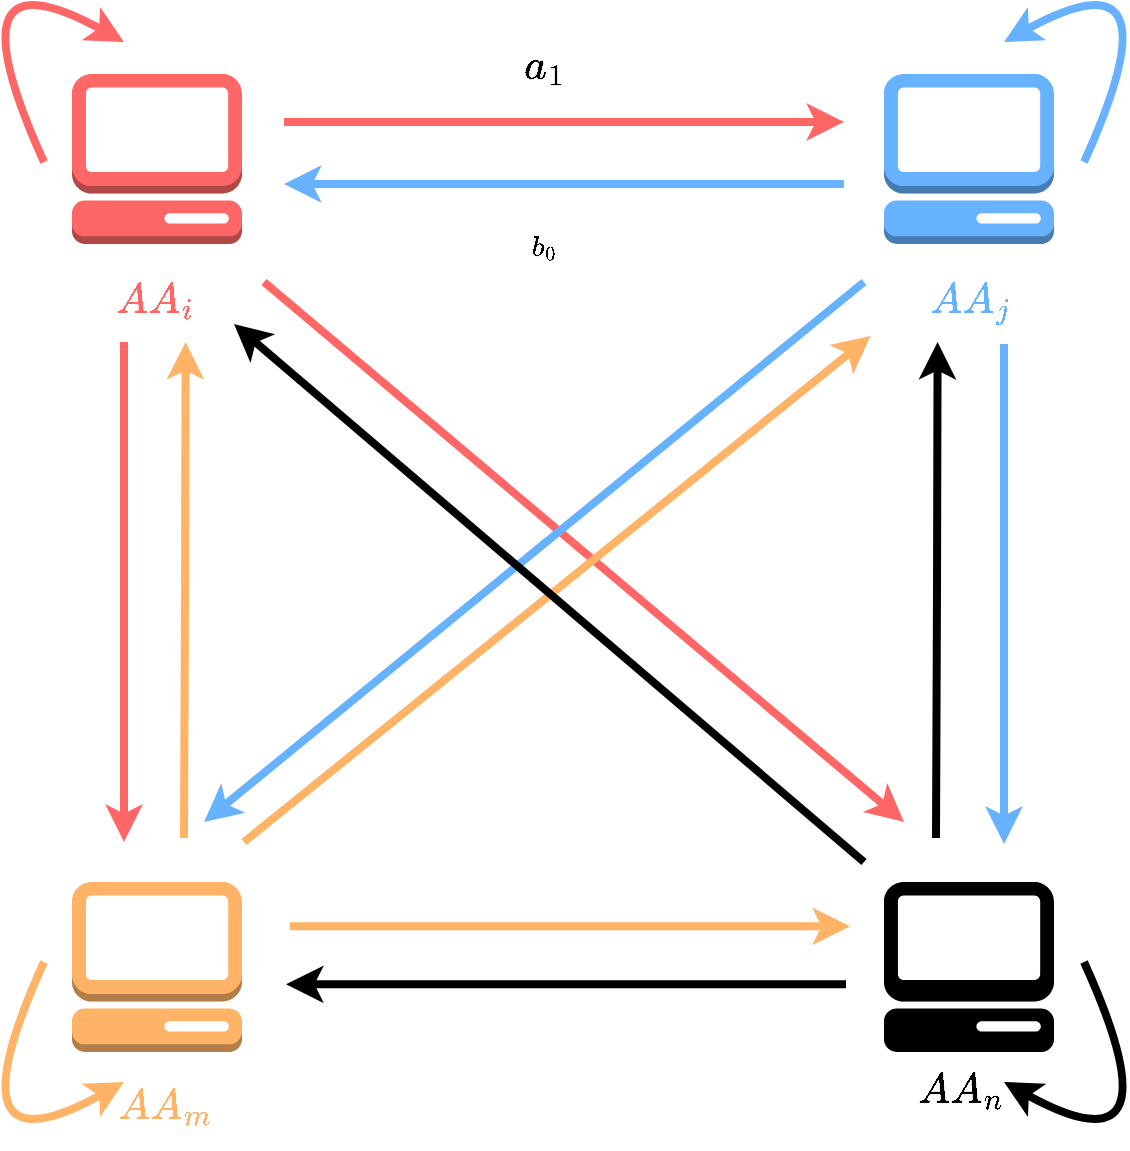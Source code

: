 <mxfile version="24.0.6" type="github">
  <diagram name="第 1 页" id="LsWW6O-D7fb_G-EvKzW0">
    <mxGraphModel dx="1434" dy="772" grid="1" gridSize="10" guides="1" tooltips="1" connect="1" arrows="1" fold="1" page="1" pageScale="1" pageWidth="827" pageHeight="1169" math="1" shadow="0">
      <root>
        <mxCell id="0" />
        <mxCell id="1" parent="0" />
        <mxCell id="9IdHVp8q6OA4bG9y2jCa-9" value="" style="outlineConnect=0;dashed=0;verticalLabelPosition=bottom;verticalAlign=top;align=center;html=1;shape=mxgraph.aws3.management_console;fillColor=#FF6666;spacing=2;strokeColor=#82b366;fontFamily=Helvetica;fontSize=18;strokeWidth=4;" parent="1" vertex="1">
          <mxGeometry x="154" y="436" width="85" height="85" as="geometry" />
        </mxCell>
        <mxCell id="9IdHVp8q6OA4bG9y2jCa-10" value="" style="outlineConnect=0;dashed=0;verticalLabelPosition=bottom;verticalAlign=top;align=center;html=1;shape=mxgraph.aws3.management_console;fillColor=#FFB366;spacing=2;strokeColor=#d79b00;fontFamily=Helvetica;fontSize=18;" parent="1" vertex="1">
          <mxGeometry x="154" y="840" width="85" height="85" as="geometry" />
        </mxCell>
        <mxCell id="9IdHVp8q6OA4bG9y2jCa-11" value="" style="outlineConnect=0;dashed=0;verticalLabelPosition=bottom;verticalAlign=top;align=center;html=1;shape=mxgraph.aws3.management_console;fillColor=#000000;spacing=2;strokeColor=#9673a6;fontFamily=Helvetica;fontSize=18;" parent="1" vertex="1">
          <mxGeometry x="560" y="840" width="85" height="85" as="geometry" />
        </mxCell>
        <mxCell id="9IdHVp8q6OA4bG9y2jCa-12" value="" style="outlineConnect=0;dashed=0;verticalLabelPosition=bottom;verticalAlign=top;align=center;html=1;shape=mxgraph.aws3.management_console;fillColor=#66B2FF;spacing=2;strokeColor=#6c8ebf;fontFamily=Helvetica;fontSize=18;strokeWidth=4;" parent="1" vertex="1">
          <mxGeometry x="560" y="436" width="85" height="85" as="geometry" />
        </mxCell>
        <mxCell id="9IdHVp8q6OA4bG9y2jCa-15" value="" style="endArrow=classic;html=1;rounded=0;strokeWidth=4;strokeColor=#FF6666;fontSize=18;" parent="1" edge="1">
          <mxGeometry width="50" height="50" relative="1" as="geometry">
            <mxPoint x="260" y="460" as="sourcePoint" />
            <mxPoint x="540" y="460" as="targetPoint" />
          </mxGeometry>
        </mxCell>
        <mxCell id="9IdHVp8q6OA4bG9y2jCa-17" value="" style="edgeStyle=orthogonalEdgeStyle;html=1;endArrow=classic;elbow=vertical;startArrow=none;endFill=1;strokeColor=#66B2FF;rounded=0;strokeWidth=4;fontSize=18;" parent="1" edge="1">
          <mxGeometry width="100" relative="1" as="geometry">
            <mxPoint x="540" y="491" as="sourcePoint" />
            <mxPoint x="260" y="491" as="targetPoint" />
          </mxGeometry>
        </mxCell>
        <mxCell id="9IdHVp8q6OA4bG9y2jCa-18" value="&lt;font style=&quot;font-size: 18px;&quot; color=&quot;#ff6666&quot;&gt;$$AA_i$$&lt;/font&gt;" style="text;html=1;align=center;verticalAlign=middle;resizable=0;points=[];autosize=1;strokeColor=none;fillColor=none;fontSize=18;strokeWidth=4;" parent="1" vertex="1">
          <mxGeometry x="145" y="530" width="100" height="40" as="geometry" />
        </mxCell>
        <mxCell id="9IdHVp8q6OA4bG9y2jCa-19" value="&lt;font style=&quot;font-size: 18px;&quot; color=&quot;#66b2ff&quot;&gt;$$AA_j$$&lt;/font&gt;" style="text;html=1;align=center;verticalAlign=middle;resizable=0;points=[];autosize=1;strokeColor=none;fillColor=none;fontSize=18;strokeWidth=4;" parent="1" vertex="1">
          <mxGeometry x="552.5" y="530" width="100" height="40" as="geometry" />
        </mxCell>
        <mxCell id="9IdHVp8q6OA4bG9y2jCa-21" value="&lt;font style=&quot;font-size: 18px;&quot;&gt;$$AA_n$$&lt;/font&gt;" style="text;html=1;align=center;verticalAlign=middle;resizable=0;points=[];autosize=1;strokeColor=none;fillColor=none;fontSize=18;fontColor=#000000;" parent="1" vertex="1">
          <mxGeometry x="542.5" y="925" width="110" height="40" as="geometry" />
        </mxCell>
        <mxCell id="9IdHVp8q6OA4bG9y2jCa-23" value="&lt;font style=&quot;font-size: 18px;&quot; color=&quot;#ffb366&quot;&gt;$$AA_m$$&lt;/font&gt;" style="text;html=1;align=center;verticalAlign=middle;resizable=0;points=[];autosize=1;strokeColor=none;fillColor=none;fontSize=18;" parent="1" vertex="1">
          <mxGeometry x="145" y="933" width="110" height="40" as="geometry" />
        </mxCell>
        <mxCell id="SiTae46YhSQeUBweOZPs-1" value="" style="endArrow=classic;html=1;rounded=0;strokeWidth=4;strokeColor=#FF6666;fontSize=18;" edge="1" parent="1">
          <mxGeometry width="50" height="50" relative="1" as="geometry">
            <mxPoint x="180" y="570" as="sourcePoint" />
            <mxPoint x="180" y="820" as="targetPoint" />
          </mxGeometry>
        </mxCell>
        <mxCell id="SiTae46YhSQeUBweOZPs-2" value="" style="endArrow=classic;html=1;rounded=0;strokeWidth=4;strokeColor=#FF6666;fontSize=18;" edge="1" parent="1">
          <mxGeometry width="50" height="50" relative="1" as="geometry">
            <mxPoint x="249.999" y="540" as="sourcePoint" />
            <mxPoint x="570" y="810" as="targetPoint" />
          </mxGeometry>
        </mxCell>
        <mxCell id="SiTae46YhSQeUBweOZPs-4" value="" style="edgeStyle=orthogonalEdgeStyle;html=1;endArrow=classic;elbow=vertical;startArrow=none;endFill=1;strokeColor=#66B2FF;rounded=0;strokeWidth=4;fontSize=18;exitX=0.675;exitY=1;exitDx=0;exitDy=0;exitPerimeter=0;" edge="1" parent="1">
          <mxGeometry width="100" relative="1" as="geometry">
            <mxPoint x="620" y="571" as="sourcePoint" />
            <mxPoint x="620" y="821" as="targetPoint" />
          </mxGeometry>
        </mxCell>
        <mxCell id="SiTae46YhSQeUBweOZPs-7" value="" style="endArrow=classic;html=1;rounded=0;strokeColor=#66B2FF;strokeWidth=4;align=center;verticalAlign=middle;fontFamily=Helvetica;fontSize=18;fontColor=default;labelBackgroundColor=default;elbow=vertical;startArrow=none;endFill=1;" edge="1" parent="1">
          <mxGeometry width="50" height="50" relative="1" as="geometry">
            <mxPoint x="550" y="540" as="sourcePoint" />
            <mxPoint x="220" y="810" as="targetPoint" />
          </mxGeometry>
        </mxCell>
        <mxCell id="SiTae46YhSQeUBweOZPs-8" value="" style="endArrow=classic;html=1;rounded=0;strokeWidth=4;strokeColor=#FFB366;fontSize=18;" edge="1" parent="1">
          <mxGeometry width="50" height="50" relative="1" as="geometry">
            <mxPoint x="263" y="862.16" as="sourcePoint" />
            <mxPoint x="543" y="862.16" as="targetPoint" />
          </mxGeometry>
        </mxCell>
        <mxCell id="SiTae46YhSQeUBweOZPs-9" value="" style="edgeStyle=orthogonalEdgeStyle;html=1;endArrow=classic;elbow=vertical;startArrow=none;endFill=1;strokeColor=#000000;rounded=0;strokeWidth=4;fontSize=18;" edge="1" parent="1">
          <mxGeometry width="100" relative="1" as="geometry">
            <mxPoint x="541" y="891.16" as="sourcePoint" />
            <mxPoint x="261" y="891.16" as="targetPoint" />
          </mxGeometry>
        </mxCell>
        <mxCell id="SiTae46YhSQeUBweOZPs-10" value="" style="edgeStyle=orthogonalEdgeStyle;html=1;endArrow=classic;elbow=vertical;startArrow=none;endFill=1;strokeColor=#000000;rounded=0;strokeWidth=4;fontSize=18;entryX=0.283;entryY=1.05;entryDx=0;entryDy=0;entryPerimeter=0;" edge="1" parent="1">
          <mxGeometry width="100" relative="1" as="geometry">
            <mxPoint x="586" y="818" as="sourcePoint" />
            <mxPoint x="586.8" y="570" as="targetPoint" />
          </mxGeometry>
        </mxCell>
        <mxCell id="SiTae46YhSQeUBweOZPs-11" value="" style="edgeStyle=orthogonalEdgeStyle;html=1;endArrow=classic;elbow=vertical;startArrow=none;endFill=1;strokeColor=#FFB366;rounded=0;strokeWidth=4;fontSize=18;entryX=0.283;entryY=1.05;entryDx=0;entryDy=0;entryPerimeter=0;" edge="1" parent="1">
          <mxGeometry width="100" relative="1" as="geometry">
            <mxPoint x="210" y="818" as="sourcePoint" />
            <mxPoint x="210.8" y="570" as="targetPoint" />
          </mxGeometry>
        </mxCell>
        <mxCell id="SiTae46YhSQeUBweOZPs-12" value="" style="endArrow=classic;html=1;rounded=0;strokeColor=#FFB366;strokeWidth=4;align=center;verticalAlign=middle;fontFamily=Helvetica;fontSize=18;fontColor=default;labelBackgroundColor=default;elbow=vertical;startArrow=none;endFill=1;entryX=0.008;entryY=0.925;entryDx=0;entryDy=0;entryPerimeter=0;" edge="1" parent="1" target="9IdHVp8q6OA4bG9y2jCa-19">
          <mxGeometry width="50" height="50" relative="1" as="geometry">
            <mxPoint x="240" y="820" as="sourcePoint" />
            <mxPoint x="450" y="650" as="targetPoint" />
          </mxGeometry>
        </mxCell>
        <mxCell id="SiTae46YhSQeUBweOZPs-13" value="" style="endArrow=classic;html=1;rounded=0;strokeWidth=4;strokeColor=#000000;fontSize=18;fontColor=#000000;" edge="1" parent="1">
          <mxGeometry width="50" height="50" relative="1" as="geometry">
            <mxPoint x="550" y="830" as="sourcePoint" />
            <mxPoint x="235" y="561" as="targetPoint" />
          </mxGeometry>
        </mxCell>
        <mxCell id="SiTae46YhSQeUBweOZPs-26" value="" style="endArrow=classic;html=1;rounded=0;strokeWidth=4;strokeColor=#FF6666;fontSize=18;curved=1;" edge="1" parent="1">
          <mxGeometry width="50" height="50" relative="1" as="geometry">
            <mxPoint x="140" y="480" as="sourcePoint" />
            <mxPoint x="180" y="420" as="targetPoint" />
            <Array as="points">
              <mxPoint x="90" y="370" />
            </Array>
          </mxGeometry>
        </mxCell>
        <mxCell id="SiTae46YhSQeUBweOZPs-27" value="" style="endArrow=classic;html=1;rounded=0;strokeWidth=4;strokeColor=#66B2FF;fontSize=18;curved=1;" edge="1" parent="1">
          <mxGeometry width="50" height="50" relative="1" as="geometry">
            <mxPoint x="660" y="480" as="sourcePoint" />
            <mxPoint x="620" y="420" as="targetPoint" />
            <Array as="points">
              <mxPoint x="710" y="370" />
            </Array>
          </mxGeometry>
        </mxCell>
        <mxCell id="SiTae46YhSQeUBweOZPs-28" value="" style="endArrow=classic;html=1;rounded=0;strokeWidth=4;strokeColor=#FFB366;fontSize=18;curved=1;" edge="1" parent="1">
          <mxGeometry width="50" height="50" relative="1" as="geometry">
            <mxPoint x="140" y="880" as="sourcePoint" />
            <mxPoint x="180" y="940" as="targetPoint" />
            <Array as="points">
              <mxPoint x="90" y="990" />
            </Array>
          </mxGeometry>
        </mxCell>
        <mxCell id="SiTae46YhSQeUBweOZPs-29" value="" style="endArrow=classic;html=1;rounded=0;strokeWidth=4;strokeColor=#000000;fontSize=18;curved=1;" edge="1" parent="1">
          <mxGeometry width="50" height="50" relative="1" as="geometry">
            <mxPoint x="660" y="880" as="sourcePoint" />
            <mxPoint x="620" y="940" as="targetPoint" />
            <Array as="points">
              <mxPoint x="710" y="990" />
            </Array>
          </mxGeometry>
        </mxCell>
        <mxCell id="SiTae46YhSQeUBweOZPs-30" value="&lt;font style=&quot;font-size: 18px;&quot;&gt;$$a_1$$&lt;/font&gt;" style="text;html=1;align=center;verticalAlign=middle;resizable=0;points=[];autosize=1;strokeColor=none;fillColor=none;" vertex="1" parent="1">
          <mxGeometry x="345" y="413" width="90" height="40" as="geometry" />
        </mxCell>
        <mxCell id="SiTae46YhSQeUBweOZPs-31" value="$$b_0$$" style="text;html=1;align=center;verticalAlign=middle;resizable=0;points=[];autosize=1;strokeColor=none;fillColor=none;" vertex="1" parent="1">
          <mxGeometry x="355" y="508" width="70" height="30" as="geometry" />
        </mxCell>
      </root>
    </mxGraphModel>
  </diagram>
</mxfile>
